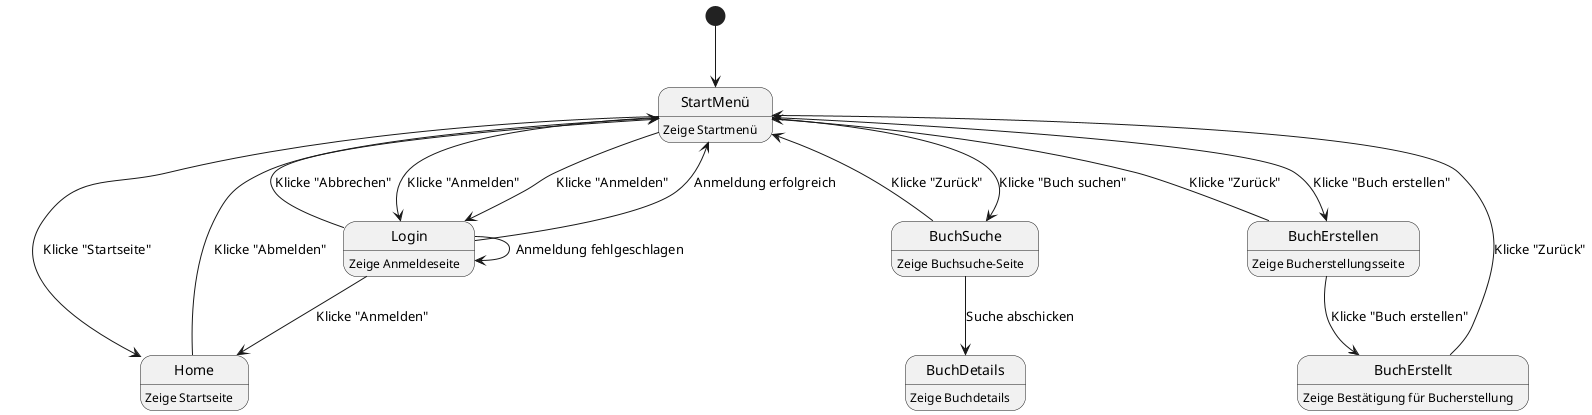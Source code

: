 @startuml Zustandsdiagramm
[*] --> StartMenü

StartMenü --> Login: Klicke "Anmelden"
StartMenü --> Home: Klicke "Startseite"

Login --> StartMenü: Anmeldung erfolgreich
Login --> Login: Anmeldung fehlgeschlagen

state StartMenü {
}

state Login {
}

state Home {
}

state BuchSuche {
}

state BuchErstellen {
}

state BuchDetails {
}

state BuchErstellt {
}

StartMenü: Zeige Startmenü
Login: Zeige Anmeldeseite
Home: Zeige Startseite
BuchSuche: Zeige Buchsuche-Seite
BuchErstellen: Zeige Bucherstellungsseite
BuchDetails: Zeige Buchdetails
BuchErstellt: Zeige Bestätigung für Bucherstellung

StartMenü --> Login: Klicke "Anmelden"
Login --> StartMenü: Klicke "Abbrechen"

StartMenü --> BuchSuche: Klicke "Buch suchen"
StartMenü --> BuchErstellen: Klicke "Buch erstellen"

BuchSuche --> BuchDetails: Suche abschicken
BuchSuche --> StartMenü: Klicke "Zurück"

BuchErstellen --> StartMenü: Klicke "Zurück"
BuchErstellen --> BuchErstellt: Klicke "Buch erstellen"

BuchErstellt --> StartMenü: Klicke "Zurück"

Login --> Home: Klicke "Anmelden"

Home --> StartMenü: Klicke "Abmelden"
@enduml
